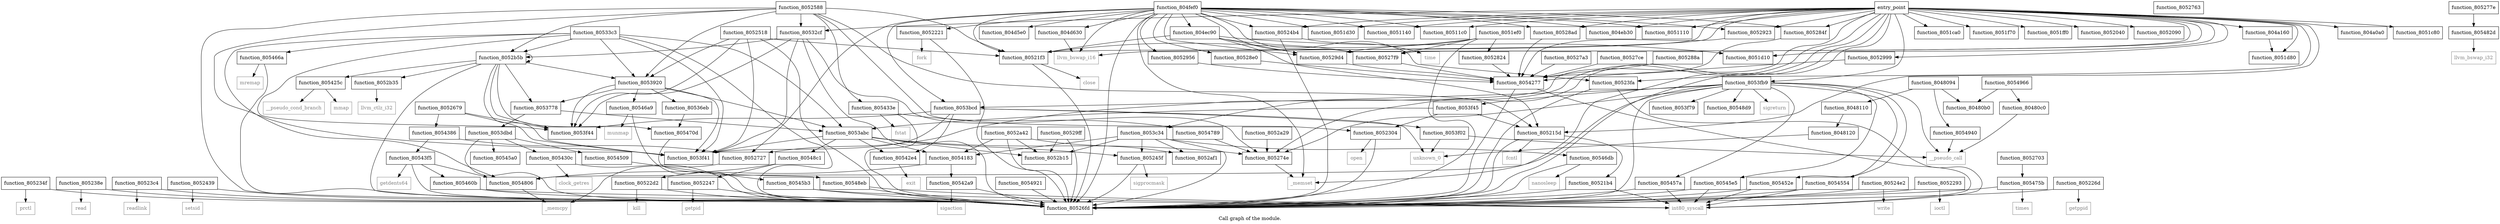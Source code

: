 digraph "Call graph of the module." {
  label="Call graph of the module.";
  node [shape=record];

  Node_function_805226d [label="{function_805226d}"];
  Node_function_80522d2 [label="{function_80522d2}"];
  Node_function_805274e [label="{function_805274e}"];
  Node_function_8052af1 [label="{function_8052af1}"];
  Node_function_8052763 [label="{function_8052763}"];
  Node_function_8052b15 [label="{function_8052b15}"];
  Node_function_805277e [label="{function_805277e}"];
  Node_function_8052b35 [label="{function_8052b35}"];
  Node_function_80527a3 [label="{function_80527a3}"];
  Node_function_8052b5b [label="{function_8052b5b}"];
  Node_function_8053f45 [label="{function_8053f45}"];
  Node_function_80532cf [label="{function_80532cf}"];
  Node_function_80527ce [label="{function_80527ce}"];
  Node_function_80533c3 [label="{function_80533c3}"];
  Node_function_80527f9 [label="{function_80527f9}"];
  Node_function_80536eb [label="{function_80536eb}"];
  Node_function_8053778 [label="{function_8053778}"];
  Node_function_8052824 [label="{function_8052824}"];
  Node_function_8053920 [label="{function_8053920}"];
  Node_function_805284f [label="{function_805284f}"];
  Node_function_8053abc [label="{function_8053abc}"];
  Node_function_8052304 [label="{function_8052304}"];
  Node_function_805234f [label="{function_805234f}"];
  Node_function_805238e [label="{function_805238e}"];
  Node_function_80529d4 [label="{function_80529d4}"];
  Node_function_80523c4 [label="{function_80523c4}"];
  Node_function_80523fa [label="{function_80523fa}"];
  Node_function_8052439 [label="{function_8052439}"];
  Node_function_8053f79 [label="{function_8053f79}"];
  Node_function_805245f [label="{function_805245f}"];
  Node_function_80524b4 [label="{function_80524b4}"];
  Node_function_80524e2 [label="{function_80524e2}"];
  Node_function_8052518 [label="{function_8052518}"];
  Node_function_8052588 [label="{function_8052588}"];
  Node_function_8053f41 [label="{function_8053f41}"];
  Node_function_8052679 [label="{function_8052679}"];
  Node_function_8052727 [label="{function_8052727}"];
  Node_function_80529ff [label="{function_80529ff}"];
  Node_function_805288a [label="{function_805288a}"];
  Node_function_8053bcd [label="{function_8053bcd}"];
  Node_function_80528ad [label="{function_80528ad}"];
  Node_function_8052a29 [label="{function_8052a29}"];
  Node_function_80526fd [label="{function_80526fd}"];
  Node_function_8052703 [label="{function_8052703}"];
  Node_function_80528e0 [label="{function_80528e0}"];
  Node_function_8053f44 [label="{function_8053f44}"];
  Node_function_8053c34 [label="{function_8053c34}"];
  Node_function_8052923 [label="{function_8052923}"];
  Node_function_8053dbd [label="{function_8053dbd}"];
  Node_function_8052293 [label="{function_8052293}"];
  Node_function_8052956 [label="{function_8052956}"];
  Node_function_8053f02 [label="{function_8053f02}"];
  Node_function_8052a42 [label="{function_8052a42}"];
  Node_function_8052999 [label="{function_8052999}"];
  Node_getpid [color="gray50", fontcolor="gray50", label="{getpid}"];
  Node_function_8053fb9 [label="{function_8053fb9}"];
  Node_function_8054183 [label="{function_8054183}"];
  Node_function_805425c [label="{function_805425c}"];
  Node_function_8054277 [label="{function_8054277}"];
  Node_function_80542a9 [label="{function_80542a9}"];
  Node_function_80542e4 [label="{function_80542e4}"];
  Node_function_805430c [label="{function_805430c}"];
  Node_function_805433e [label="{function_805433e}"];
  Node_function_8054386 [label="{function_8054386}"];
  Node_function_80543f5 [label="{function_80543f5}"];
  Node_function_8054509 [label="{function_8054509}"];
  Node_function_805452e [label="{function_805452e}"];
  Node_function_8054554 [label="{function_8054554}"];
  Node_function_805457a [label="{function_805457a}"];
  Node_function_80545a0 [label="{function_80545a0}"];
  Node_function_80545b3 [label="{function_80545b3}"];
  Node_function_80545e5 [label="{function_80545e5}"];
  Node_function_805460b [label="{function_805460b}"];
  Node_function_805466a [label="{function_805466a}"];
  Node_function_80546a9 [label="{function_80546a9}"];
  Node_function_80546db [label="{function_80546db}"];
  Node_function_805470d [label="{function_805470d}"];
  Node_function_805475b [label="{function_805475b}"];
  Node_function_8054789 [label="{function_8054789}"];
  Node_function_8054806 [label="{function_8054806}"];
  Node_function_805482d [label="{function_805482d}"];
  Node_function_80548c1 [label="{function_80548c1}"];
  Node_function_80548d9 [label="{function_80548d9}"];
  Node_function_80548eb [label="{function_80548eb}"];
  Node_function_8054921 [label="{function_8054921}"];
  Node_function_8054940 [label="{function_8054940}"];
  Node_function_8054966 [label="{function_8054966}"];
  Node_llvm_ctlz_i32 [color="gray50", fontcolor="gray50", label="{llvm_ctlz_i32}"];
  Node_llvm_bswap_i32 [color="gray50", fontcolor="gray50", label="{llvm_bswap_i32}"];
  Node__memset [color="gray50", fontcolor="gray50", label="{_memset}"];
  Node__memcpy [color="gray50", fontcolor="gray50", label="{_memcpy}"];
  Node_llvm_bswap_i16 [color="gray50", fontcolor="gray50", label="{llvm_bswap_i16}"];
  Node_unknown_0 [color="gray50", fontcolor="gray50", label="{unknown_0}"];
  Node_fcntl [color="gray50", fontcolor="gray50", label="{fcntl}"];
  Node_int80_syscall [color="gray50", fontcolor="gray50", label="{int80_syscall}"];
  Node_close [color="gray50", fontcolor="gray50", label="{close}"];
  Node_fork [color="gray50", fontcolor="gray50", label="{fork}"];
  Node_getppid [color="gray50", fontcolor="gray50", label="{getppid}"];
  Node_ioctl [color="gray50", fontcolor="gray50", label="{ioctl}"];
  Node_kill [color="gray50", fontcolor="gray50", label="{kill}"];
  Node_open [color="gray50", fontcolor="gray50", label="{open}"];
  Node_prctl [color="gray50", fontcolor="gray50", label="{prctl}"];
  Node_read [color="gray50", fontcolor="gray50", label="{read}"];
  Node_readlink [color="gray50", fontcolor="gray50", label="{readlink}"];
  Node_setsid [color="gray50", fontcolor="gray50", label="{setsid}"];
  Node_sigprocmask [color="gray50", fontcolor="gray50", label="{sigprocmask}"];
  Node_time [color="gray50", fontcolor="gray50", label="{time}"];
  Node_write [color="gray50", fontcolor="gray50", label="{write}"];
  Node_sigreturn [color="gray50", fontcolor="gray50", label="{sigreturn}"];
  Node_mmap [color="gray50", fontcolor="gray50", label="{mmap}"];
  Node_sigaction [color="gray50", fontcolor="gray50", label="{sigaction}"];
  Node_exit [color="gray50", fontcolor="gray50", label="{exit}"];
  Node_clock_getres [color="gray50", fontcolor="gray50", label="{clock_getres}"];
  Node_fstat [color="gray50", fontcolor="gray50", label="{fstat}"];
  Node_getdents64 [color="gray50", fontcolor="gray50", label="{getdents64}"];
  Node_mremap [color="gray50", fontcolor="gray50", label="{mremap}"];
  Node_munmap [color="gray50", fontcolor="gray50", label="{munmap}"];
  Node_nanosleep [color="gray50", fontcolor="gray50", label="{nanosleep}"];
  Node_times [color="gray50", fontcolor="gray50", label="{times}"];
  Node___pseudo_call [color="gray50", fontcolor="gray50", label="{__pseudo_call}"];
  Node___pseudo_cond_branch [color="gray50", fontcolor="gray50", label="{__pseudo_cond_branch}"];
  Node_function_8048094 [label="{function_8048094}"];
  Node_function_80480b0 [label="{function_80480b0}"];
  Node_function_80480c0 [label="{function_80480c0}"];
  Node_function_8048110 [label="{function_8048110}"];
  Node_function_8048120 [label="{function_8048120}"];
  Node_entry_point [label="{entry_point}"];
  Node_function_804a0a0 [label="{function_804a0a0}"];
  Node_function_804a160 [label="{function_804a160}"];
  Node_function_804d5e0 [label="{function_804d5e0}"];
  Node_function_804d630 [label="{function_804d630}"];
  Node_function_804eb30 [label="{function_804eb30}"];
  Node_function_804ec90 [label="{function_804ec90}"];
  Node_function_804fef0 [label="{function_804fef0}"];
  Node_function_8051110 [label="{function_8051110}"];
  Node_function_8051140 [label="{function_8051140}"];
  Node_function_80511c0 [label="{function_80511c0}"];
  Node_function_8051c80 [label="{function_8051c80}"];
  Node_function_8051ca0 [label="{function_8051ca0}"];
  Node_function_8051d10 [label="{function_8051d10}"];
  Node_function_8051d30 [label="{function_8051d30}"];
  Node_function_8051d80 [label="{function_8051d80}"];
  Node_function_8051ef0 [label="{function_8051ef0}"];
  Node_function_8051f70 [label="{function_8051f70}"];
  Node_function_8051ff0 [label="{function_8051ff0}"];
  Node_function_8052040 [label="{function_8052040}"];
  Node_function_8052090 [label="{function_8052090}"];
  Node_function_805215d [label="{function_805215d}"];
  Node_function_80521b4 [label="{function_80521b4}"];
  Node_function_80521f3 [label="{function_80521f3}"];
  Node_function_8052221 [label="{function_8052221}"];
  Node_function_8052247 [label="{function_8052247}"];
  Node_function_805226d -> Node_function_80526fd;
  Node_function_805226d -> Node_getppid;
  Node_function_80522d2 -> Node_function_80526fd;
  Node_function_80522d2 -> Node_kill;
  Node_function_805274e -> Node__memset;
  Node_function_805277e -> Node_function_805482d;
  Node_function_8052b35 -> Node_llvm_ctlz_i32;
  Node_function_80527a3 -> Node_function_8054277;
  Node_function_8052b5b -> Node_function_8052b35;
  Node_function_8052b5b -> Node_function_8052b5b;
  Node_function_8052b5b -> Node_function_8053778;
  Node_function_8052b5b -> Node_function_8053920;
  Node_function_8052b5b -> Node_function_8053f41;
  Node_function_8052b5b -> Node_function_80526fd;
  Node_function_8052b5b -> Node_function_8053f44;
  Node_function_8052b5b -> Node_function_805425c;
  Node_function_8052b5b -> Node_function_805470d;
  Node_function_8053f45 -> Node_function_8053abc;
  Node_function_8053f45 -> Node_function_8052304;
  Node_function_8053f45 -> Node_function_805215d;
  Node_function_80532cf -> Node_function_805274e;
  Node_function_80532cf -> Node_function_8052b5b;
  Node_function_80532cf -> Node_function_8053f41;
  Node_function_80532cf -> Node_function_80526fd;
  Node_function_80532cf -> Node_function_8053f44;
  Node_function_80527ce -> Node_function_8054277;
  Node_function_80533c3 -> Node_function_8052b5b;
  Node_function_80533c3 -> Node_function_8053920;
  Node_function_80533c3 -> Node_function_8053abc;
  Node_function_80533c3 -> Node_function_8053f41;
  Node_function_80533c3 -> Node_function_80526fd;
  Node_function_80533c3 -> Node_function_8053f44;
  Node_function_80533c3 -> Node_function_805466a;
  Node_function_80533c3 -> Node_function_8054806;
  Node_function_80527f9 -> Node_function_8054277;
  Node_function_80536eb -> Node_function_805470d;
  Node_function_8053778 -> Node_function_8053abc;
  Node_function_8053778 -> Node_function_8053dbd;
  Node_function_8052824 -> Node_function_8054277;
  Node_function_8053920 -> Node_function_80536eb;
  Node_function_8053920 -> Node_function_8053778;
  Node_function_8053920 -> Node_function_8053abc;
  Node_function_8053920 -> Node_function_8053f41;
  Node_function_8053920 -> Node_function_8053f44;
  Node_function_8053920 -> Node_function_80546a9;
  Node_function_805284f -> Node_function_8054277;
  Node_function_8053abc -> Node_function_805274e;
  Node_function_8053abc -> Node_function_8052b15;
  Node_function_8053abc -> Node_function_805245f;
  Node_function_8053abc -> Node_function_8053f41;
  Node_function_8053abc -> Node_function_8054183;
  Node_function_8053abc -> Node_function_80542e4;
  Node_function_8053abc -> Node_function_80548c1;
  Node_function_8052304 -> Node_function_80526fd;
  Node_function_8052304 -> Node_open;
  Node_function_805234f -> Node_function_80526fd;
  Node_function_805234f -> Node_prctl;
  Node_function_805238e -> Node_function_80526fd;
  Node_function_805238e -> Node_read;
  Node_function_80529d4 -> Node_function_8054277;
  Node_function_80523c4 -> Node_function_80526fd;
  Node_function_80523c4 -> Node_readlink;
  Node_function_80523fa -> Node_function_80526fd;
  Node_function_80523fa -> Node_int80_syscall;
  Node_function_8052439 -> Node_function_80526fd;
  Node_function_8052439 -> Node_setsid;
  Node_function_805245f -> Node_function_80526fd;
  Node_function_805245f -> Node_sigprocmask;
  Node_function_80524b4 -> Node_function_80526fd;
  Node_function_80524b4 -> Node_time;
  Node_function_80524e2 -> Node_function_80526fd;
  Node_function_80524e2 -> Node_write;
  Node_function_8052518 -> Node_function_8053920;
  Node_function_8052518 -> Node_function_8053f41;
  Node_function_8052518 -> Node_function_80526fd;
  Node_function_8052518 -> Node_function_8053f44;
  Node_function_8052518 -> Node_function_80521f3;
  Node_function_8052588 -> Node_function_8052b5b;
  Node_function_8052588 -> Node_function_80532cf;
  Node_function_8052588 -> Node_function_8053920;
  Node_function_8052588 -> Node_function_8052304;
  Node_function_8052588 -> Node_function_8053f41;
  Node_function_8052588 -> Node_function_80526fd;
  Node_function_8052588 -> Node_function_805433e;
  Node_function_8052588 -> Node_function_805215d;
  Node_function_8052588 -> Node_function_80521f3;
  Node_function_8052679 -> Node_function_8053f41;
  Node_function_8052679 -> Node_function_8053f44;
  Node_function_8052679 -> Node_function_8054386;
  Node_function_8052727 -> Node__memcpy;
  Node_function_80529ff -> Node_function_8052b15;
  Node_function_80529ff -> Node_function_80526fd;
  Node_function_805288a -> Node_function_8054277;
  Node_function_8053bcd -> Node_function_8053f41;
  Node_function_8053bcd -> Node_function_8053f44;
  Node_function_8053bcd -> Node_function_8053f02;
  Node_function_8053bcd -> Node_function_80542e4;
  Node_function_8053bcd -> Node_unknown_0;
  Node_function_80528ad -> Node_function_8054277;
  Node_function_8052a29 -> Node_function_805274e;
  Node_function_8052703 -> Node_function_805475b;
  Node_function_80528e0 -> Node_function_8054277;
  Node_function_8053c34 -> Node_function_8052af1;
  Node_function_8053c34 -> Node_function_8052b15;
  Node_function_8053c34 -> Node_function_805245f;
  Node_function_8053c34 -> Node_function_80526fd;
  Node_function_8053c34 -> Node_function_8054183;
  Node_function_8053c34 -> Node_function_80546db;
  Node_function_8052923 -> Node_function_8054277;
  Node_function_8053dbd -> Node_function_80526fd;
  Node_function_8053dbd -> Node_function_805430c;
  Node_function_8053dbd -> Node_function_8054509;
  Node_function_8053dbd -> Node_function_80545a0;
  Node_function_8052293 -> Node_function_80526fd;
  Node_function_8052293 -> Node_ioctl;
  Node_function_8052956 -> Node_function_8054277;
  Node_function_8053f02 -> Node_unknown_0;
  Node_function_8053f02 -> Node___pseudo_call;
  Node_function_8052a42 -> Node_function_8052af1;
  Node_function_8052a42 -> Node_function_8052b15;
  Node_function_8052a42 -> Node_function_80526fd;
  Node_function_8052a42 -> Node_function_8054183;
  Node_function_8052999 -> Node_function_8054277;
  Node_function_8053fb9 -> Node_function_805274e;
  Node_function_8053fb9 -> Node_function_8053f45;
  Node_function_8053fb9 -> Node_function_8053f79;
  Node_function_8053fb9 -> Node_function_8053bcd;
  Node_function_8053fb9 -> Node_function_80526fd;
  Node_function_8053fb9 -> Node_function_805452e;
  Node_function_8053fb9 -> Node_function_8054554;
  Node_function_8053fb9 -> Node_function_805457a;
  Node_function_8053fb9 -> Node_function_80545e5;
  Node_function_8053fb9 -> Node_function_8054806;
  Node_function_8053fb9 -> Node_function_80548d9;
  Node_function_8053fb9 -> Node_sigreturn;
  Node_function_8053fb9 -> Node___pseudo_call;
  Node_function_8054183 -> Node_function_80542a9;
  Node_function_8054183 -> Node_function_8054806;
  Node_function_805425c -> Node_mmap;
  Node_function_805425c -> Node___pseudo_cond_branch;
  Node_function_8054277 -> Node_function_80526fd;
  Node_function_8054277 -> Node_int80_syscall;
  Node_function_80542a9 -> Node_function_80526fd;
  Node_function_80542a9 -> Node_sigaction;
  Node_function_80542e4 -> Node_exit;
  Node_function_805430c -> Node_function_80526fd;
  Node_function_805430c -> Node_clock_getres;
  Node_function_805433e -> Node_function_80526fd;
  Node_function_805433e -> Node_function_8054789;
  Node_function_805433e -> Node_fstat;
  Node_function_8054386 -> Node_function_8052727;
  Node_function_8054386 -> Node_function_80543f5;
  Node_function_80543f5 -> Node_function_80526fd;
  Node_function_80543f5 -> Node_function_805460b;
  Node_function_80543f5 -> Node_function_8054806;
  Node_function_80543f5 -> Node_getdents64;
  Node_function_8054509 -> Node_function_80545b3;
  Node_function_805452e -> Node_function_80526fd;
  Node_function_805452e -> Node_int80_syscall;
  Node_function_8054554 -> Node_function_80526fd;
  Node_function_8054554 -> Node_int80_syscall;
  Node_function_805457a -> Node_function_80526fd;
  Node_function_805457a -> Node_int80_syscall;
  Node_function_80545b3 -> Node_function_80526fd;
  Node_function_80545b3 -> Node_int80_syscall;
  Node_function_80545e5 -> Node_function_80526fd;
  Node_function_80545e5 -> Node_int80_syscall;
  Node_function_805460b -> Node_function_80526fd;
  Node_function_805460b -> Node_int80_syscall;
  Node_function_805466a -> Node_function_80526fd;
  Node_function_805466a -> Node_mremap;
  Node_function_80546a9 -> Node_function_80526fd;
  Node_function_80546a9 -> Node_munmap;
  Node_function_80546db -> Node_function_80526fd;
  Node_function_80546db -> Node_nanosleep;
  Node_function_805470d -> Node_function_80548eb;
  Node_function_805475b -> Node_function_80526fd;
  Node_function_805475b -> Node_times;
  Node_function_8054789 -> Node_function_805274e;
  Node_function_8054806 -> Node__memcpy;
  Node_function_805482d -> Node_llvm_bswap_i32;
  Node_function_80548c1 -> Node_function_80522d2;
  Node_function_80548c1 -> Node_function_8052247;
  Node_function_80548eb -> Node_function_80526fd;
  Node_function_80548eb -> Node_int80_syscall;
  Node_function_8054921 -> Node_function_80526fd;
  Node_function_8054940 -> Node___pseudo_call;
  Node_function_8054966 -> Node_function_80480b0;
  Node_function_8054966 -> Node_function_80480c0;
  Node_function_8048094 -> Node_function_8054940;
  Node_function_8048094 -> Node_function_80480b0;
  Node_function_8048094 -> Node_function_8048110;
  Node_function_80480c0 -> Node___pseudo_call;
  Node_function_8048110 -> Node_function_8048120;
  Node_function_8048120 -> Node_unknown_0;
  Node_entry_point -> Node_function_805274e;
  Node_entry_point -> Node_function_80532cf;
  Node_entry_point -> Node_function_80527f9;
  Node_entry_point -> Node_function_805284f;
  Node_entry_point -> Node_function_80529d4;
  Node_entry_point -> Node_function_80523fa;
  Node_entry_point -> Node_function_80524b4;
  Node_entry_point -> Node_function_8052727;
  Node_entry_point -> Node_function_80528ad;
  Node_entry_point -> Node_function_80526fd;
  Node_entry_point -> Node_function_8053c34;
  Node_entry_point -> Node_function_8052923;
  Node_entry_point -> Node_function_8052999;
  Node_entry_point -> Node_function_8053fb9;
  Node_entry_point -> Node__memset;
  Node_entry_point -> Node_llvm_bswap_i16;
  Node_entry_point -> Node_function_804a0a0;
  Node_entry_point -> Node_function_804a160;
  Node_entry_point -> Node_function_804eb30;
  Node_entry_point -> Node_function_8051110;
  Node_entry_point -> Node_function_8051140;
  Node_entry_point -> Node_function_80511c0;
  Node_entry_point -> Node_function_8051c80;
  Node_entry_point -> Node_function_8051ca0;
  Node_entry_point -> Node_function_8051d10;
  Node_entry_point -> Node_function_8051d30;
  Node_entry_point -> Node_function_8051d80;
  Node_entry_point -> Node_function_8051f70;
  Node_entry_point -> Node_function_8051ff0;
  Node_entry_point -> Node_function_8052040;
  Node_entry_point -> Node_function_8052090;
  Node_entry_point -> Node_function_805215d;
  Node_entry_point -> Node_function_80521f3;
  Node_function_804a160 -> Node_function_8051d80;
  Node_function_804d630 -> Node_llvm_bswap_i16;
  Node_function_804ec90 -> Node_function_80527f9;
  Node_function_804ec90 -> Node_function_80529d4;
  Node_function_804ec90 -> Node_function_8051d10;
  Node_function_804ec90 -> Node_function_805215d;
  Node_function_804ec90 -> Node_function_80521f3;
  Node_function_804fef0 -> Node_function_80527f9;
  Node_function_804fef0 -> Node_function_805284f;
  Node_function_804fef0 -> Node_function_80529d4;
  Node_function_804fef0 -> Node_function_80523fa;
  Node_function_804fef0 -> Node_function_80524b4;
  Node_function_804fef0 -> Node_function_8052727;
  Node_function_804fef0 -> Node_function_8053bcd;
  Node_function_804fef0 -> Node_function_80528ad;
  Node_function_804fef0 -> Node_function_80526fd;
  Node_function_804fef0 -> Node_function_80528e0;
  Node_function_804fef0 -> Node_function_8052923;
  Node_function_804fef0 -> Node_function_8052956;
  Node_function_804fef0 -> Node__memset;
  Node_function_804fef0 -> Node_llvm_bswap_i16;
  Node_function_804fef0 -> Node_function_804d5e0;
  Node_function_804fef0 -> Node_function_804d630;
  Node_function_804fef0 -> Node_function_804eb30;
  Node_function_804fef0 -> Node_function_804ec90;
  Node_function_804fef0 -> Node_function_8051110;
  Node_function_804fef0 -> Node_function_8051140;
  Node_function_804fef0 -> Node_function_80511c0;
  Node_function_804fef0 -> Node_function_8051d30;
  Node_function_804fef0 -> Node_function_80521f3;
  Node_function_804fef0 -> Node_function_8052221;
  Node_function_8051ef0 -> Node_function_80527f9;
  Node_function_8051ef0 -> Node_function_8052824;
  Node_function_8051ef0 -> Node_function_80529d4;
  Node_function_8051ef0 -> Node_function_80526fd;
  Node_function_8051ef0 -> Node_function_80521f3;
  Node_function_805215d -> Node_function_80526fd;
  Node_function_805215d -> Node_fcntl;
  Node_function_805215d -> Node_function_80521b4;
  Node_function_80521b4 -> Node_function_80526fd;
  Node_function_80521b4 -> Node_int80_syscall;
  Node_function_80521f3 -> Node_function_80526fd;
  Node_function_80521f3 -> Node_close;
  Node_function_8052221 -> Node_function_80526fd;
  Node_function_8052221 -> Node_fork;
  Node_function_8052247 -> Node_function_80526fd;
  Node_function_8052247 -> Node_getpid;
}
